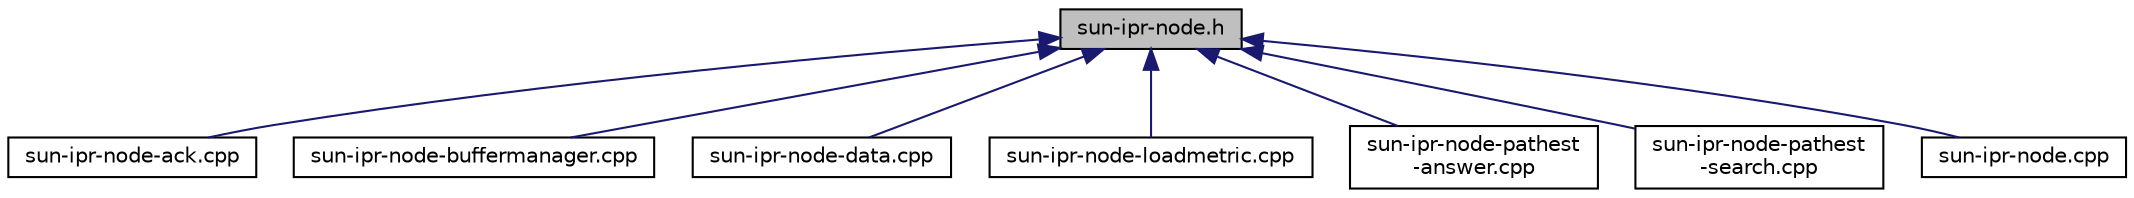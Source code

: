 digraph "sun-ipr-node.h"
{
 // LATEX_PDF_SIZE
  edge [fontname="Helvetica",fontsize="10",labelfontname="Helvetica",labelfontsize="10"];
  node [fontname="Helvetica",fontsize="10",shape=record];
  Node1 [label="sun-ipr-node.h",height=0.2,width=0.4,color="black", fillcolor="grey75", style="filled", fontcolor="black",tooltip="Dinamic source routing protocol, this file contains Nodes specifications."];
  Node1 -> Node2 [dir="back",color="midnightblue",fontsize="10",style="solid",fontname="Helvetica"];
  Node2 [label="sun-ipr-node-ack.cpp",height=0.2,width=0.4,color="black", fillcolor="white", style="filled",URL="$sun-ipr-node-ack_8cpp.html",tooltip="Provides the implementation of all the methods regarding Ack Packets."];
  Node1 -> Node3 [dir="back",color="midnightblue",fontsize="10",style="solid",fontname="Helvetica"];
  Node3 [label="sun-ipr-node-buffermanager.cpp",height=0.2,width=0.4,color="black", fillcolor="white", style="filled",URL="$sun-ipr-node-buffermanager_8cpp.html",tooltip="Provides the implementation of all the methods regarding Buffer Management."];
  Node1 -> Node4 [dir="back",color="midnightblue",fontsize="10",style="solid",fontname="Helvetica"];
  Node4 [label="sun-ipr-node-data.cpp",height=0.2,width=0.4,color="black", fillcolor="white", style="filled",URL="$sun-ipr-node-data_8cpp.html",tooltip=" "];
  Node1 -> Node5 [dir="back",color="midnightblue",fontsize="10",style="solid",fontname="Helvetica"];
  Node5 [label="sun-ipr-node-loadmetric.cpp",height=0.2,width=0.4,color="black", fillcolor="white", style="filled",URL="$sun-ipr-node-loadmetric_8cpp.html",tooltip="Provides the implementation of all the methods regarding the Load metric."];
  Node1 -> Node6 [dir="back",color="midnightblue",fontsize="10",style="solid",fontname="Helvetica"];
  Node6 [label="sun-ipr-node-pathest\l-answer.cpp",height=0.2,width=0.4,color="black", fillcolor="white", style="filled",URL="$sun-ipr-node-pathest-answer_8cpp.html",tooltip="Provides the implementation of all the methods regarding Path Establishment Answer Packets."];
  Node1 -> Node7 [dir="back",color="midnightblue",fontsize="10",style="solid",fontname="Helvetica"];
  Node7 [label="sun-ipr-node-pathest\l-search.cpp",height=0.2,width=0.4,color="black", fillcolor="white", style="filled",URL="$sun-ipr-node-pathest-search_8cpp.html",tooltip="Provides the implementation of all the methods regarding Path Establishment Search Packets."];
  Node1 -> Node8 [dir="back",color="midnightblue",fontsize="10",style="solid",fontname="Helvetica"];
  Node8 [label="sun-ipr-node.cpp",height=0.2,width=0.4,color="black", fillcolor="white", style="filled",URL="$sun-ipr-node_8cpp.html",tooltip="Implements a SunIPRoutingNode."];
}
